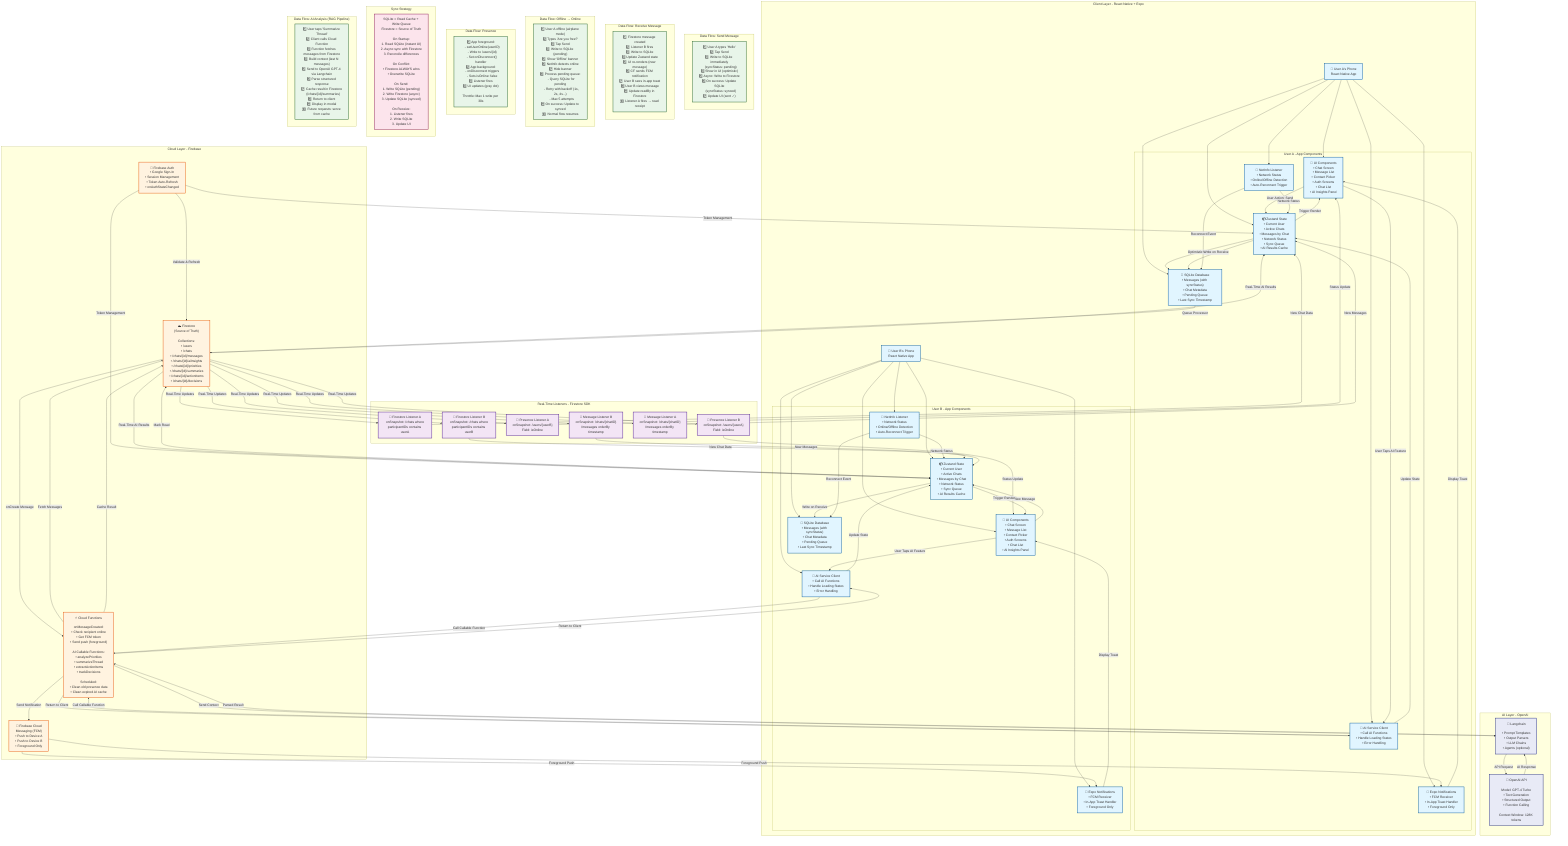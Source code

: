graph TB
    subgraph "Client Layer - React Native + Expo"
        UA["👤 User A's Phone<br/>React Native App"]
        UB["👤 User B's Phone<br/>React Native App"]
        
        subgraph "User A - App Components"
            UAComp["🎨 UI Components<br/>• Chat Screen<br/>• Message List<br/>• Contact Picker<br/>• Auth Screens<br/>• Chat List<br/>• AI Insights Panel"]
            UAState["📦 Zustand State<br/>• Current User<br/>• Active Chats<br/>• Messages by Chat<br/>• Network Status<br/>• Sync Queue<br/>• AI Results Cache"]
            UASQL["💾 SQLite Database<br/>• Messages (with syncStatus)<br/>• Chat Metadata<br/>• Pending Queue<br/>• Last Sync Timestamp"]
            UANotif["🔔 Expo Notifications<br/>• FCM Receiver<br/>• In-App Toast Handler<br/>• Foreground Only"]
            UANet["📡 NetInfo Listener<br/>• Network Status<br/>• Online/Offline Detection<br/>• Auto-Reconnect Trigger"]
            UAAI["🤖 AI Service Client<br/>• Call AI Functions<br/>• Handle Loading States<br/>• Error Handling"]
        end
        
        subgraph "User B - App Components"
            UBComp["🎨 UI Components<br/>• Chat Screen<br/>• Message List<br/>• Contact Picker<br/>• Auth Screens<br/>• Chat List<br/>• AI Insights Panel"]
            UBState["📦 Zustand State<br/>• Current User<br/>• Active Chats<br/>• Messages by Chat<br/>• Network Status<br/>• Sync Queue<br/>• AI Results Cache"]
            UBSQL["💾 SQLite Database<br/>• Messages (with syncStatus)<br/>• Chat Metadata<br/>• Pending Queue<br/>• Last Sync Timestamp"]
            UBNotif["🔔 Expo Notifications<br/>• FCM Receiver<br/>• In-App Toast Handler<br/>• Foreground Only"]
            UBNet["📡 NetInfo Listener<br/>• Network Status<br/>• Online/Offline Detection<br/>• Auto-Reconnect Trigger"]
            UBAI["🤖 AI Service Client<br/>• Call AI Functions<br/>• Handle Loading States<br/>• Error Handling"]
        end
        
        UA --> UAComp
        UA --> UAState
        UA --> UASQL
        UA --> UANotif
        UA --> UANet
        UA --> UAAI
        
        UB --> UBComp
        UB --> UBState
        UB --> UBSQL
        UB --> UBNotif
        UB --> UBNet
        UB --> UBAI
    end
    
    subgraph "Real-Time Listeners - Firestore SDK"
        ListenerA["📡 Firestore Listener A<br/>onSnapshot: /chats where<br/>participantIDs contains userA"]
        ListenerB["📡 Firestore Listener B<br/>onSnapshot: /chats where<br/>participantIDs contains userB"]
        
        PresenceA["📡 Presence Listener A<br/>onSnapshot: /users/{userB}<br/>Field: isOnline"]
        PresenceB["📡 Presence Listener B<br/>onSnapshot: /users/{userA}<br/>Field: isOnline"]
        
        MsgListenerA["📡 Message Listener A<br/>onSnapshot: /chats/{chatID}<br/>/messages orderBy timestamp"]
        MsgListenerB["📡 Message Listener B<br/>onSnapshot: /chats/{chatID}<br/>/messages orderBy timestamp"]
    end
    
    subgraph "Cloud Layer - Firebase"
        AUTH["🔐 Firebase Auth<br/>• Google Sign-In<br/>• Session Management<br/>• Token Auto-Refresh<br/>• onAuthStateChanged"]
        
        FS["☁️ Firestore<br/>(Source of Truth)<br/><br/>Collections:<br/>• /users<br/>• /chats<br/>• /chats/{id}/messages<br/>• /chats/{id}/aiInsights<br/>• /chats/{id}/priorities<br/>• /chats/{id}/summaries<br/>• /chats/{id}/actionItems<br/>• /chats/{id}/decisions"]
        
        CF["⚡ Cloud Functions<br/><br/>onMessageCreated:<br/>• Check recipient online<br/>• Get FCM token<br/>• Send push (foreground)<br/><br/>AI Callable Functions:<br/>• analyzePriorities<br/>• summarizeThread<br/>• extractActionItems<br/>• trackDecisions<br/><br/>Scheduled:<br/>• Clean old presence data<br/>• Clean expired AI cache"]
        
        FCM["📢 Firebase Cloud<br/>Messaging (FCM)<br/>• Push to Device A<br/>• Push to Device B<br/>• Foreground Only"]
    end
    
    subgraph "AI Layer - OpenAI"
        OPENAI["🧠 OpenAI API<br/><br/>Model: GPT-4 Turbo<br/>• Text Generation<br/>• Structured Output<br/>• Function Calling<br/><br/>Context Window: 128K tokens"]
        
        LANGCHAIN["🔗 Langchain<br/><br/>• Prompt Templates<br/>• Output Parsers<br/>• LLM Chains<br/>• Agents (optional)"]
    end
    
    subgraph "Data Flow: Send Message"
        SEND["1️⃣ User A types 'Hello'<br/>2️⃣ Tap Send<br/>3️⃣ Write to SQLite immediately<br/>   (syncStatus: pending)<br/>4️⃣ Show in UI (optimistic)<br/>5️⃣ Async: Write to Firestore<br/>6️⃣ On success: Update SQLite<br/>   (syncStatus: synced)<br/>7️⃣ Update UI (sent ✓)"]
    end
    
    subgraph "Data Flow: Receive Message"
        RECEIVE["1️⃣ Firestore message created<br/>2️⃣ Listener B fires<br/>3️⃣ Write to SQLite<br/>4️⃣ Update Zustand state<br/>5️⃣ UI re-renders (new message)<br/>6️⃣ CF sends FCM notification<br/>7️⃣ User B sees in-app toast<br/>8️⃣ User B views message<br/>9️⃣ Update readBy in Firestore<br/>🔟 Listener A fires → read receipt"]
    end
    
    subgraph "Data Flow: Offline → Online"
        OFFLINE["1️⃣ User A offline (airplane mode)<br/>2️⃣ Types 'Are you free?'<br/>3️⃣ Tap Send<br/>4️⃣ Write to SQLite (pending)<br/>5️⃣ Show 'Offline' banner<br/>6️⃣ NetInfo detects online<br/>7️⃣ Hide banner<br/>8️⃣ Process pending queue:<br/>   - Query SQLite for pending<br/>   - Retry with backoff (1s, 2s, 4s...)<br/>   - Max 5 attempts<br/>9️⃣ On success: Update to synced<br/>🔟 Normal flow resumes"]
    end
    
    subgraph "Data Flow: Presence"
        PRESENCE["1️⃣ App foreground:<br/>   - setUserOnline(userID)<br/>   - Write to /users/{id}<br/>   - Set onDisconnect() handler<br/>2️⃣ App background:<br/>   - onDisconnect triggers<br/>   - Sets isOnline: false<br/>3️⃣ Listener fires<br/>4️⃣ UI updates (gray dot)<br/><br/>Throttle: Max 1 write per 30s"]
    end
    
    subgraph "Sync Strategy"
        SYNC["SQLite = Read Cache + Write Queue<br/>Firestore = Source of Truth<br/><br/>On Startup:<br/>1. Read SQLite (instant UI)<br/>2. Async sync with Firestore<br/>3. Reconcile differences<br/><br/>On Conflict:<br/>• Firestore ALWAYS wins<br/>• Overwrite SQLite<br/><br/>On Send:<br/>1. Write SQLite (pending)<br/>2. Write Firestore (async)<br/>3. Update SQLite (synced)<br/><br/>On Receive:<br/>1. Listener fires<br/>2. Write SQLite<br/>3. Update UI"]
    end
    
    subgraph "Data Flow: AI Analysis (RAG Pipeline)"
        AIFLOW["1️⃣ User taps 'Summarize Thread'<br/>2️⃣ Client calls Cloud Function<br/>3️⃣ Function fetches messages from Firestore<br/>4️⃣ Build context (last N messages)<br/>5️⃣ Send to OpenAI GPT-4 via Langchain<br/>6️⃣ Parse structured response<br/>7️⃣ Cache result in Firestore<br/>   (/chats/{id}/summaries)<br/>8️⃣ Return to client<br/>9️⃣ Display in modal<br/>🔟 Future requests: serve from cache"]
    end
    
    %% Connections - User A Flow
    UAComp -->|User Action: Send| UAState
    UAState -->|Optimistic Write| UASQL
    UASQL -->|Queue Processor| FS
    UANet -->|Network Status| UAState
    
    %% Connections - User B Flow
    UBComp -->|View Message| UBState
    UBState -->|Mark Read| FS
    UBNet -->|Network Status| UBState
    
    %% Connections - Real-Time Sync
    FS -->|Real-Time Updates| ListenerA
    FS -->|Real-Time Updates| ListenerB
    FS -->|Real-Time Updates| MsgListenerA
    FS -->|Real-Time Updates| MsgListenerB
    FS -->|Real-Time Updates| PresenceA
    FS -->|Real-Time Updates| PresenceB
    
    ListenerA -->|New Chat Data| UAState
    ListenerB -->|New Chat Data| UBState
    MsgListenerA -->|New Messages| UAState
    MsgListenerB -->|New Messages| UBState
    PresenceA -->|Status Update| UAComp
    PresenceB -->|Status Update| UBComp
    
    UAState -->|Write on Receive| UASQL
    UBState -->|Write on Receive| UBSQL
    
    %% Connections - Push Notifications
    FS -->|onCreate Message| CF
    CF -->|Send Notification| FCM
    FCM -->|Foreground Push| UANotif
    FCM -->|Foreground Push| UBNotif
    UANotif -->|Display Toast| UAComp
    UBNotif -->|Display Toast| UBComp
    
    %% Connections - Auth
    AUTH -->|Validate & Refresh| FS
    AUTH -->|Token Management| UAState
    AUTH -->|Token Management| UBState
    
    %% Network Detection
    UANet -->|Reconnect Event| UASQL
    UBNet -->|Reconnect Event| UBSQL
    
    %% AI Flow Connections
    UAComp -->|User Taps AI Feature| UAAI
    UBComp -->|User Taps AI Feature| UBAI
    UAAI -->|Call Callable Function| CF
    UBAI -->|Call Callable Function| CF
    CF -->|Fetch Messages| FS
    CF -->|Send Context| LANGCHAIN
    LANGCHAIN -->|API Request| OPENAI
    OPENAI -->|AI Response| LANGCHAIN
    LANGCHAIN -->|Parsed Result| CF
    CF -->|Cache Result| FS
    CF -->|Return to Client| UAAI
    CF -->|Return to Client| UBAI
    UAAI -->|Update State| UAState
    UBAI -->|Update State| UBState
    UAState -->|Trigger Render| UAComp
    UBState -->|Trigger Render| UBComp
    
    %% AI Cache Listeners
    FS -->|Real-Time AI Results| UAState
    FS -->|Real-Time AI Results| UBState
    
    %% Styling
    classDef client fill:#e1f5ff,stroke:#01579b,stroke-width:2px
    classDef firebase fill:#fff3e0,stroke:#e65100,stroke-width:2px
    classDef listener fill:#f3e5f5,stroke:#4a148c,stroke-width:2px
    classDef flow fill:#e8f5e9,stroke:#1b5e20,stroke-width:2px
    classDef sync fill:#fce4ec,stroke:#880e4f,stroke-width:2px
    classDef ai fill:#e8eaf6,stroke:#1a237e,stroke-width:2px
    
    class UA,UB,UAComp,UAState,UASQL,UANotif,UANet,UAAI,UBComp,UBState,UBSQL,UBNotif,UBNet,UBAI client
    class FS,AUTH,CF,FCM firebase
    class ListenerA,ListenerB,PresenceA,PresenceB,MsgListenerA,MsgListenerB listener
    class SEND,RECEIVE,OFFLINE,PRESENCE,AIFLOW flow
    class SYNC sync
    class OPENAI,LANGCHAIN ai